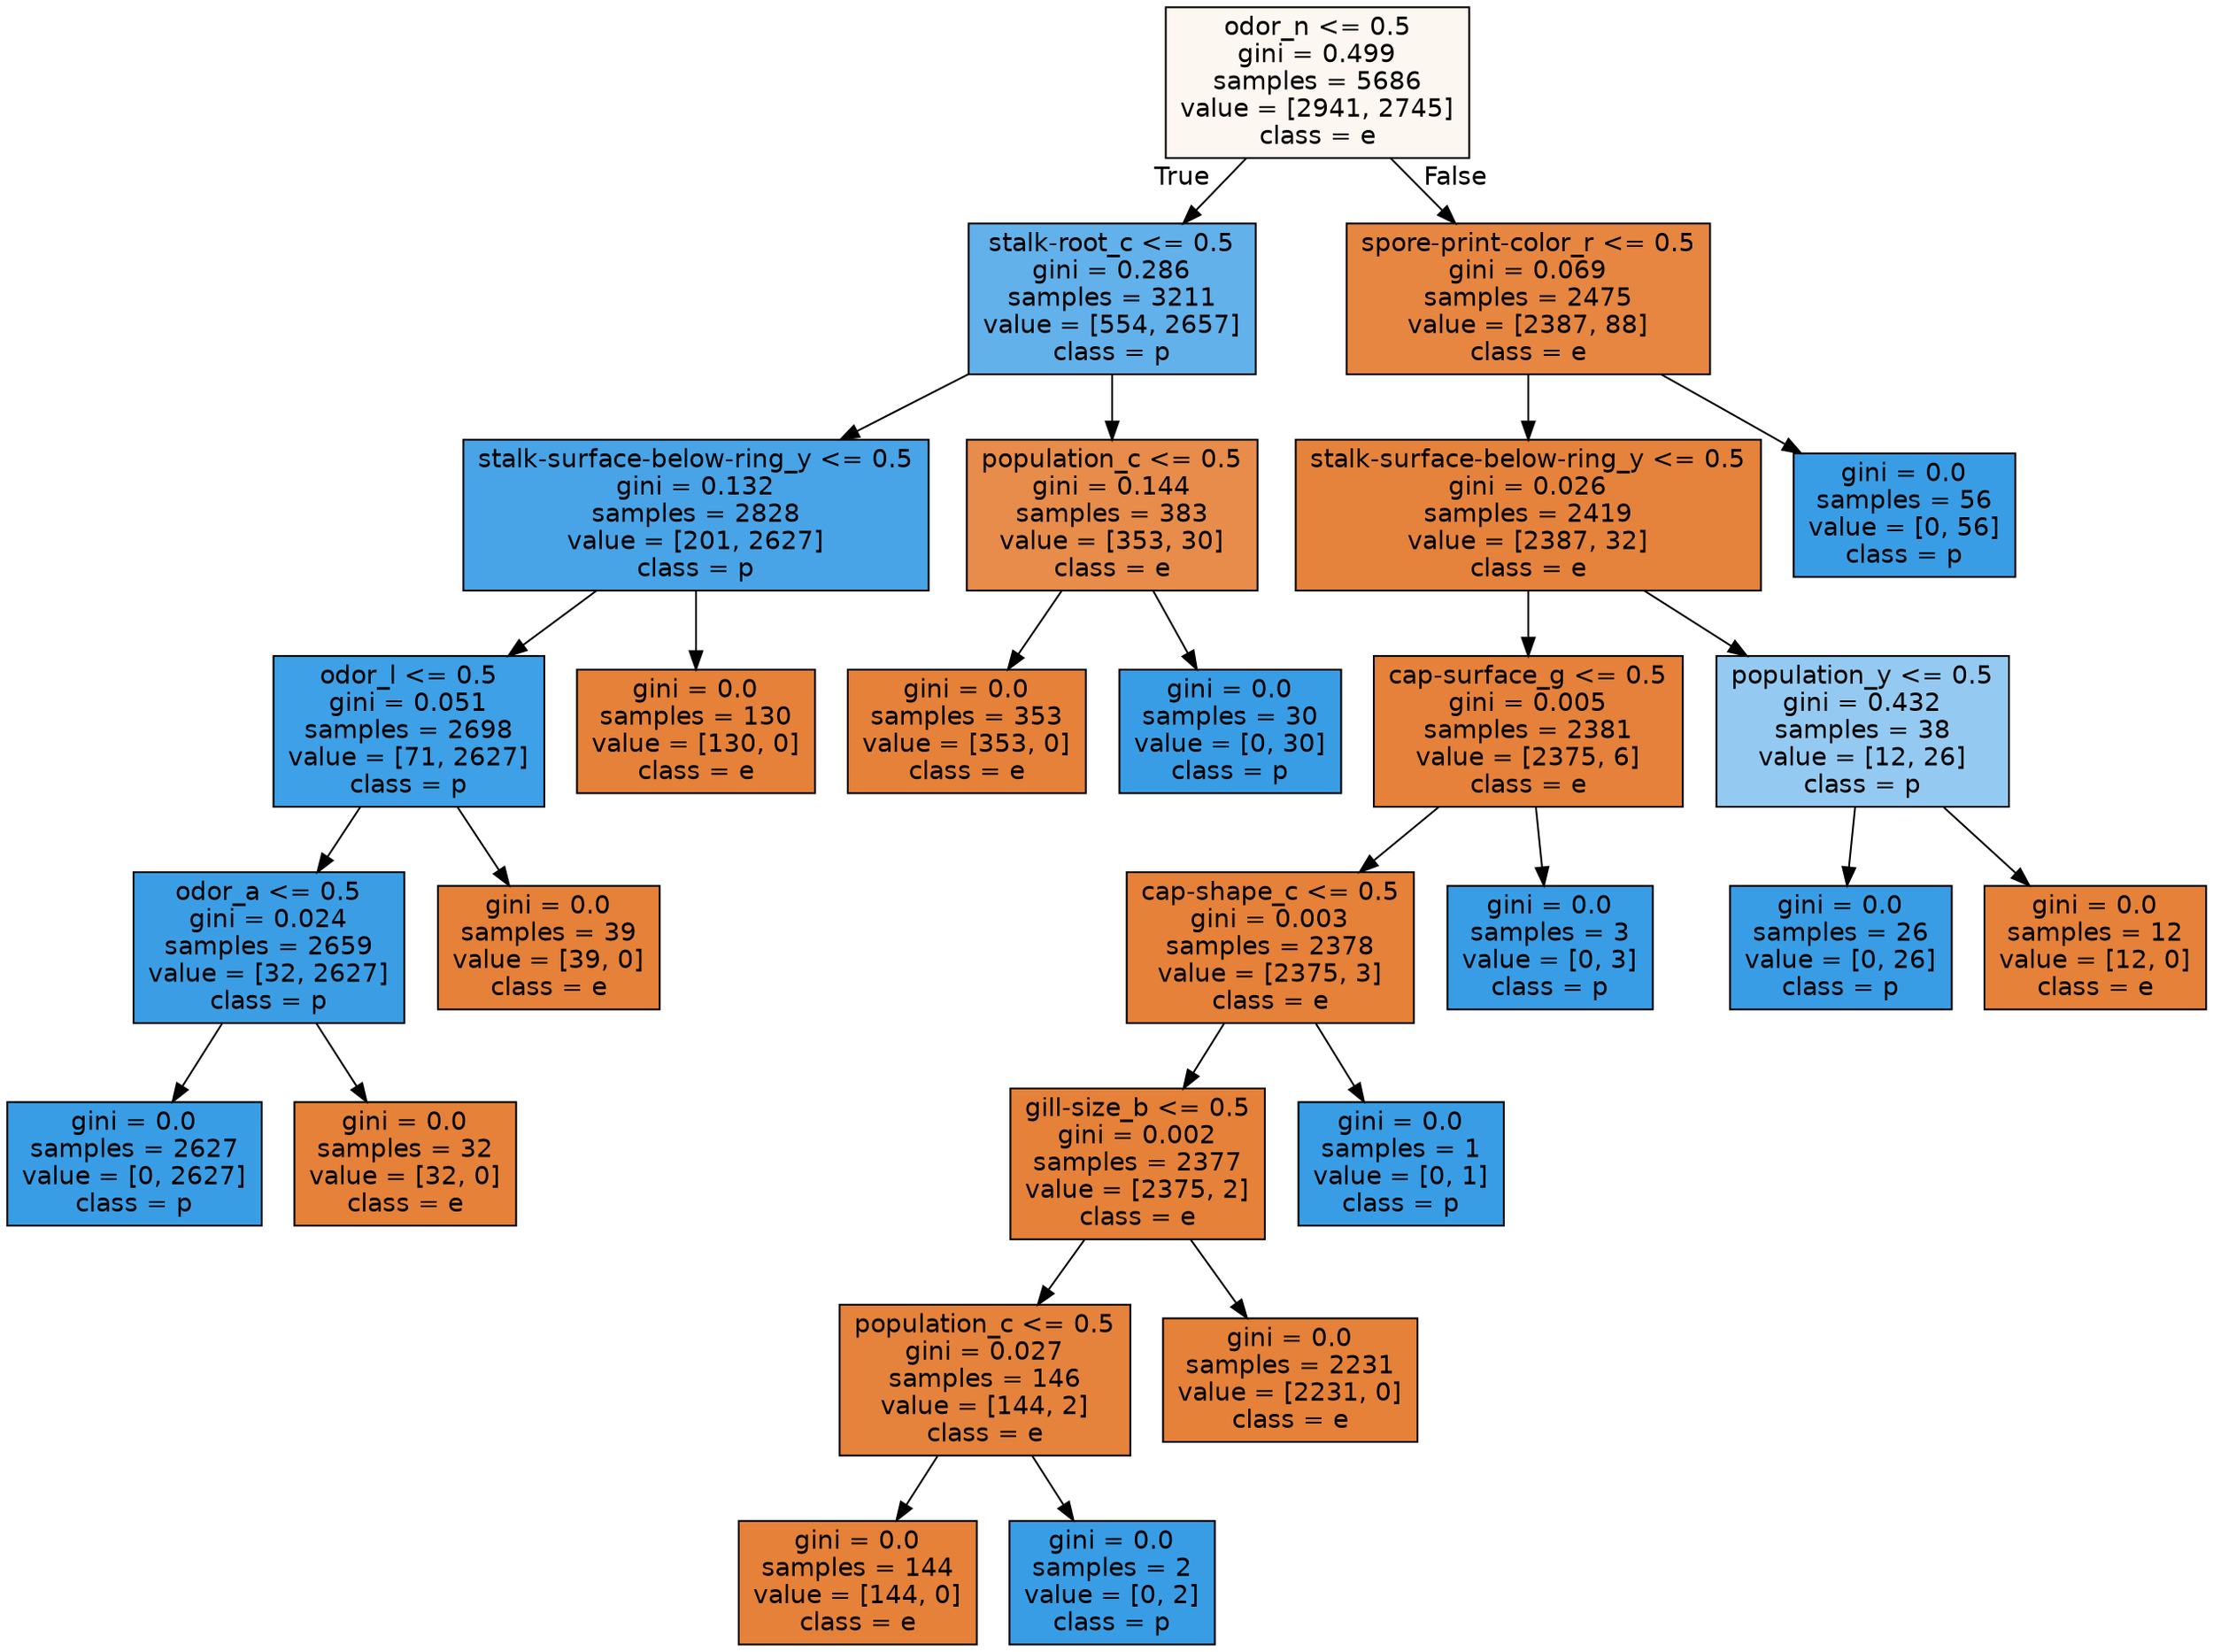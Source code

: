 digraph Tree {
node [shape=box, style="filled", color="black", fontname="helvetica"] ;
edge [fontname="helvetica"] ;
0 [label="odor_n <= 0.5\ngini = 0.499\nsamples = 5686\nvalue = [2941, 2745]\nclass = e", fillcolor="#fdf7f2"] ;
1 [label="stalk-root_c <= 0.5\ngini = 0.286\nsamples = 3211\nvalue = [554, 2657]\nclass = p", fillcolor="#62b1ea"] ;
0 -> 1 [labeldistance=2.5, labelangle=45, headlabel="True"] ;
2 [label="stalk-surface-below-ring_y <= 0.5\ngini = 0.132\nsamples = 2828\nvalue = [201, 2627]\nclass = p", fillcolor="#48a4e7"] ;
1 -> 2 ;
3 [label="odor_l <= 0.5\ngini = 0.051\nsamples = 2698\nvalue = [71, 2627]\nclass = p", fillcolor="#3ea0e6"] ;
2 -> 3 ;
4 [label="odor_a <= 0.5\ngini = 0.024\nsamples = 2659\nvalue = [32, 2627]\nclass = p", fillcolor="#3b9ee5"] ;
3 -> 4 ;
5 [label="gini = 0.0\nsamples = 2627\nvalue = [0, 2627]\nclass = p", fillcolor="#399de5"] ;
4 -> 5 ;
6 [label="gini = 0.0\nsamples = 32\nvalue = [32, 0]\nclass = e", fillcolor="#e58139"] ;
4 -> 6 ;
7 [label="gini = 0.0\nsamples = 39\nvalue = [39, 0]\nclass = e", fillcolor="#e58139"] ;
3 -> 7 ;
8 [label="gini = 0.0\nsamples = 130\nvalue = [130, 0]\nclass = e", fillcolor="#e58139"] ;
2 -> 8 ;
9 [label="population_c <= 0.5\ngini = 0.144\nsamples = 383\nvalue = [353, 30]\nclass = e", fillcolor="#e78c4a"] ;
1 -> 9 ;
10 [label="gini = 0.0\nsamples = 353\nvalue = [353, 0]\nclass = e", fillcolor="#e58139"] ;
9 -> 10 ;
11 [label="gini = 0.0\nsamples = 30\nvalue = [0, 30]\nclass = p", fillcolor="#399de5"] ;
9 -> 11 ;
12 [label="spore-print-color_r <= 0.5\ngini = 0.069\nsamples = 2475\nvalue = [2387, 88]\nclass = e", fillcolor="#e68640"] ;
0 -> 12 [labeldistance=2.5, labelangle=-45, headlabel="False"] ;
13 [label="stalk-surface-below-ring_y <= 0.5\ngini = 0.026\nsamples = 2419\nvalue = [2387, 32]\nclass = e", fillcolor="#e5833c"] ;
12 -> 13 ;
14 [label="cap-surface_g <= 0.5\ngini = 0.005\nsamples = 2381\nvalue = [2375, 6]\nclass = e", fillcolor="#e5813a"] ;
13 -> 14 ;
15 [label="cap-shape_c <= 0.5\ngini = 0.003\nsamples = 2378\nvalue = [2375, 3]\nclass = e", fillcolor="#e58139"] ;
14 -> 15 ;
16 [label="gill-size_b <= 0.5\ngini = 0.002\nsamples = 2377\nvalue = [2375, 2]\nclass = e", fillcolor="#e58139"] ;
15 -> 16 ;
17 [label="population_c <= 0.5\ngini = 0.027\nsamples = 146\nvalue = [144, 2]\nclass = e", fillcolor="#e5833c"] ;
16 -> 17 ;
18 [label="gini = 0.0\nsamples = 144\nvalue = [144, 0]\nclass = e", fillcolor="#e58139"] ;
17 -> 18 ;
19 [label="gini = 0.0\nsamples = 2\nvalue = [0, 2]\nclass = p", fillcolor="#399de5"] ;
17 -> 19 ;
20 [label="gini = 0.0\nsamples = 2231\nvalue = [2231, 0]\nclass = e", fillcolor="#e58139"] ;
16 -> 20 ;
21 [label="gini = 0.0\nsamples = 1\nvalue = [0, 1]\nclass = p", fillcolor="#399de5"] ;
15 -> 21 ;
22 [label="gini = 0.0\nsamples = 3\nvalue = [0, 3]\nclass = p", fillcolor="#399de5"] ;
14 -> 22 ;
23 [label="population_y <= 0.5\ngini = 0.432\nsamples = 38\nvalue = [12, 26]\nclass = p", fillcolor="#94caf1"] ;
13 -> 23 ;
24 [label="gini = 0.0\nsamples = 26\nvalue = [0, 26]\nclass = p", fillcolor="#399de5"] ;
23 -> 24 ;
25 [label="gini = 0.0\nsamples = 12\nvalue = [12, 0]\nclass = e", fillcolor="#e58139"] ;
23 -> 25 ;
26 [label="gini = 0.0\nsamples = 56\nvalue = [0, 56]\nclass = p", fillcolor="#399de5"] ;
12 -> 26 ;
}